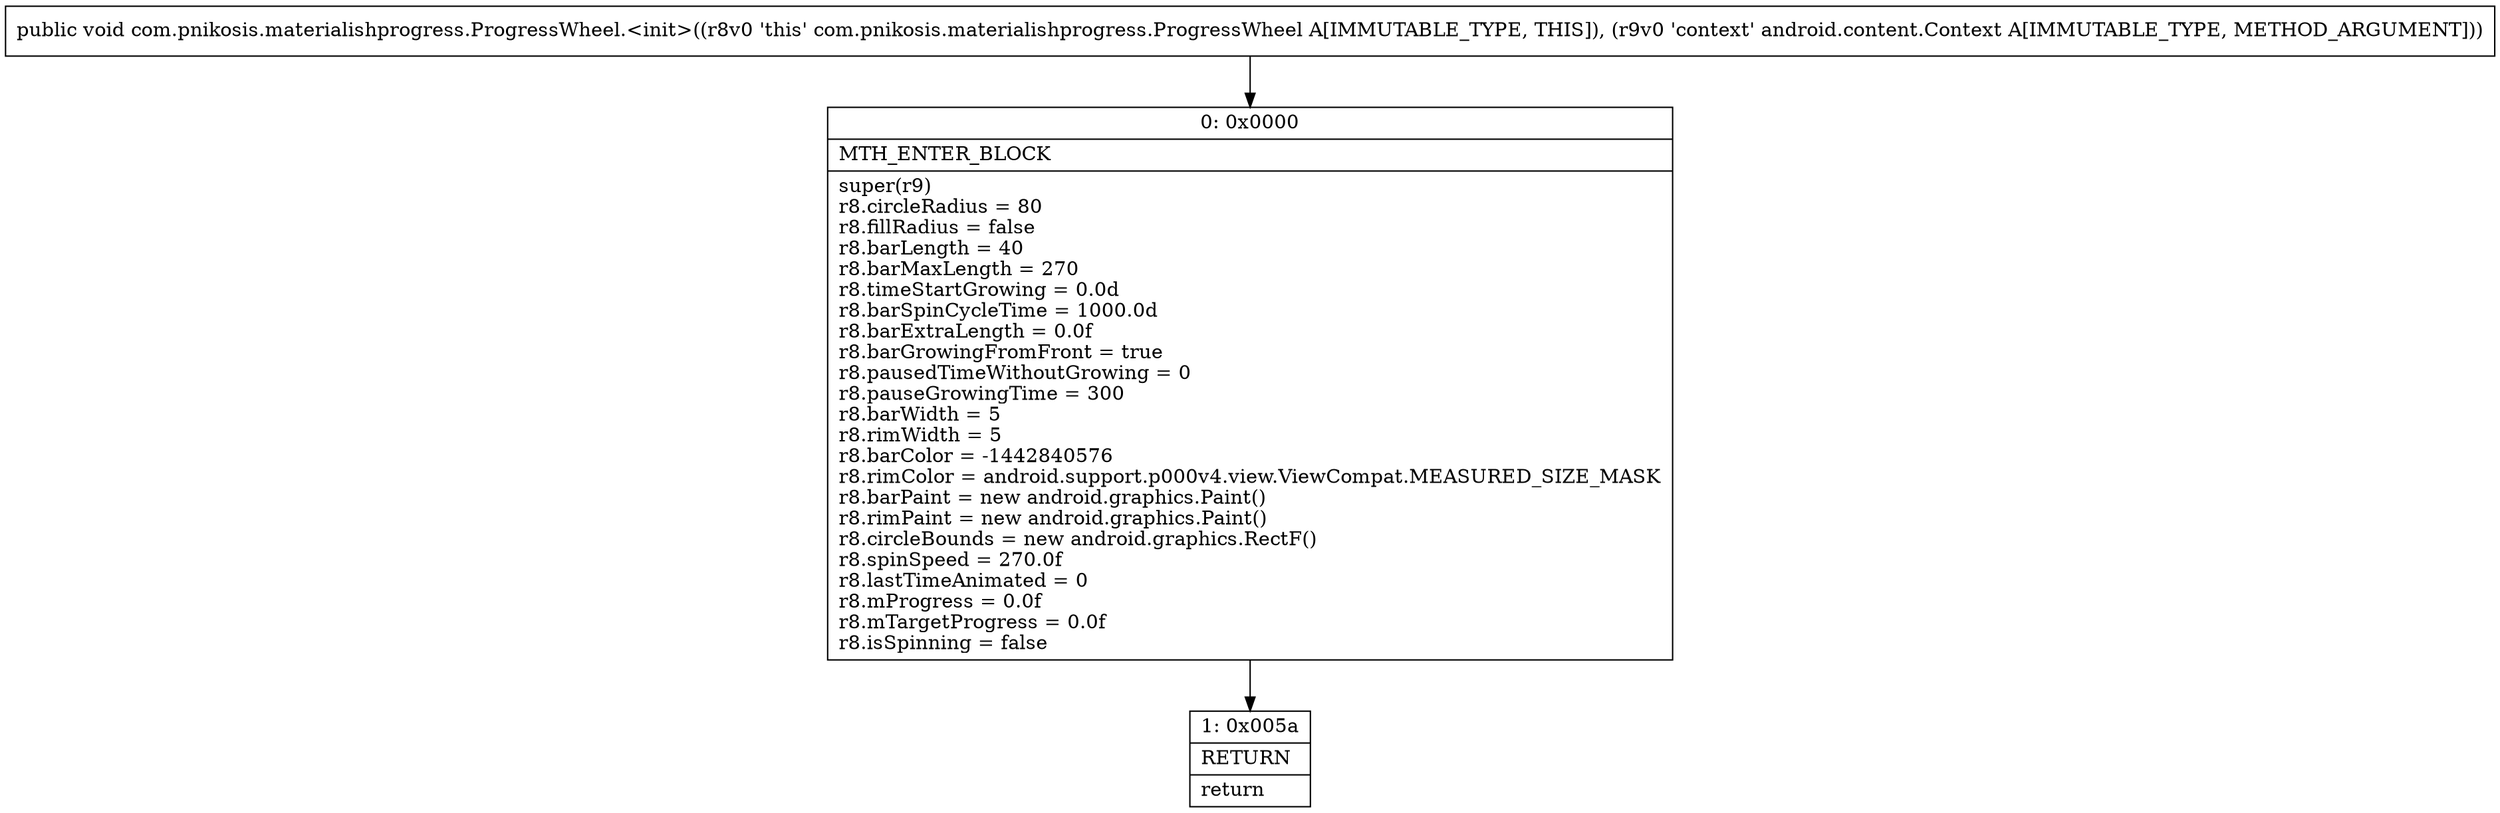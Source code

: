 digraph "CFG forcom.pnikosis.materialishprogress.ProgressWheel.\<init\>(Landroid\/content\/Context;)V" {
Node_0 [shape=record,label="{0\:\ 0x0000|MTH_ENTER_BLOCK\l|super(r9)\lr8.circleRadius = 80\lr8.fillRadius = false\lr8.barLength = 40\lr8.barMaxLength = 270\lr8.timeStartGrowing = 0.0d\lr8.barSpinCycleTime = 1000.0d\lr8.barExtraLength = 0.0f\lr8.barGrowingFromFront = true\lr8.pausedTimeWithoutGrowing = 0\lr8.pauseGrowingTime = 300\lr8.barWidth = 5\lr8.rimWidth = 5\lr8.barColor = \-1442840576\lr8.rimColor = android.support.p000v4.view.ViewCompat.MEASURED_SIZE_MASK\lr8.barPaint = new android.graphics.Paint()\lr8.rimPaint = new android.graphics.Paint()\lr8.circleBounds = new android.graphics.RectF()\lr8.spinSpeed = 270.0f\lr8.lastTimeAnimated = 0\lr8.mProgress = 0.0f\lr8.mTargetProgress = 0.0f\lr8.isSpinning = false\l}"];
Node_1 [shape=record,label="{1\:\ 0x005a|RETURN\l|return\l}"];
MethodNode[shape=record,label="{public void com.pnikosis.materialishprogress.ProgressWheel.\<init\>((r8v0 'this' com.pnikosis.materialishprogress.ProgressWheel A[IMMUTABLE_TYPE, THIS]), (r9v0 'context' android.content.Context A[IMMUTABLE_TYPE, METHOD_ARGUMENT])) }"];
MethodNode -> Node_0;
Node_0 -> Node_1;
}

